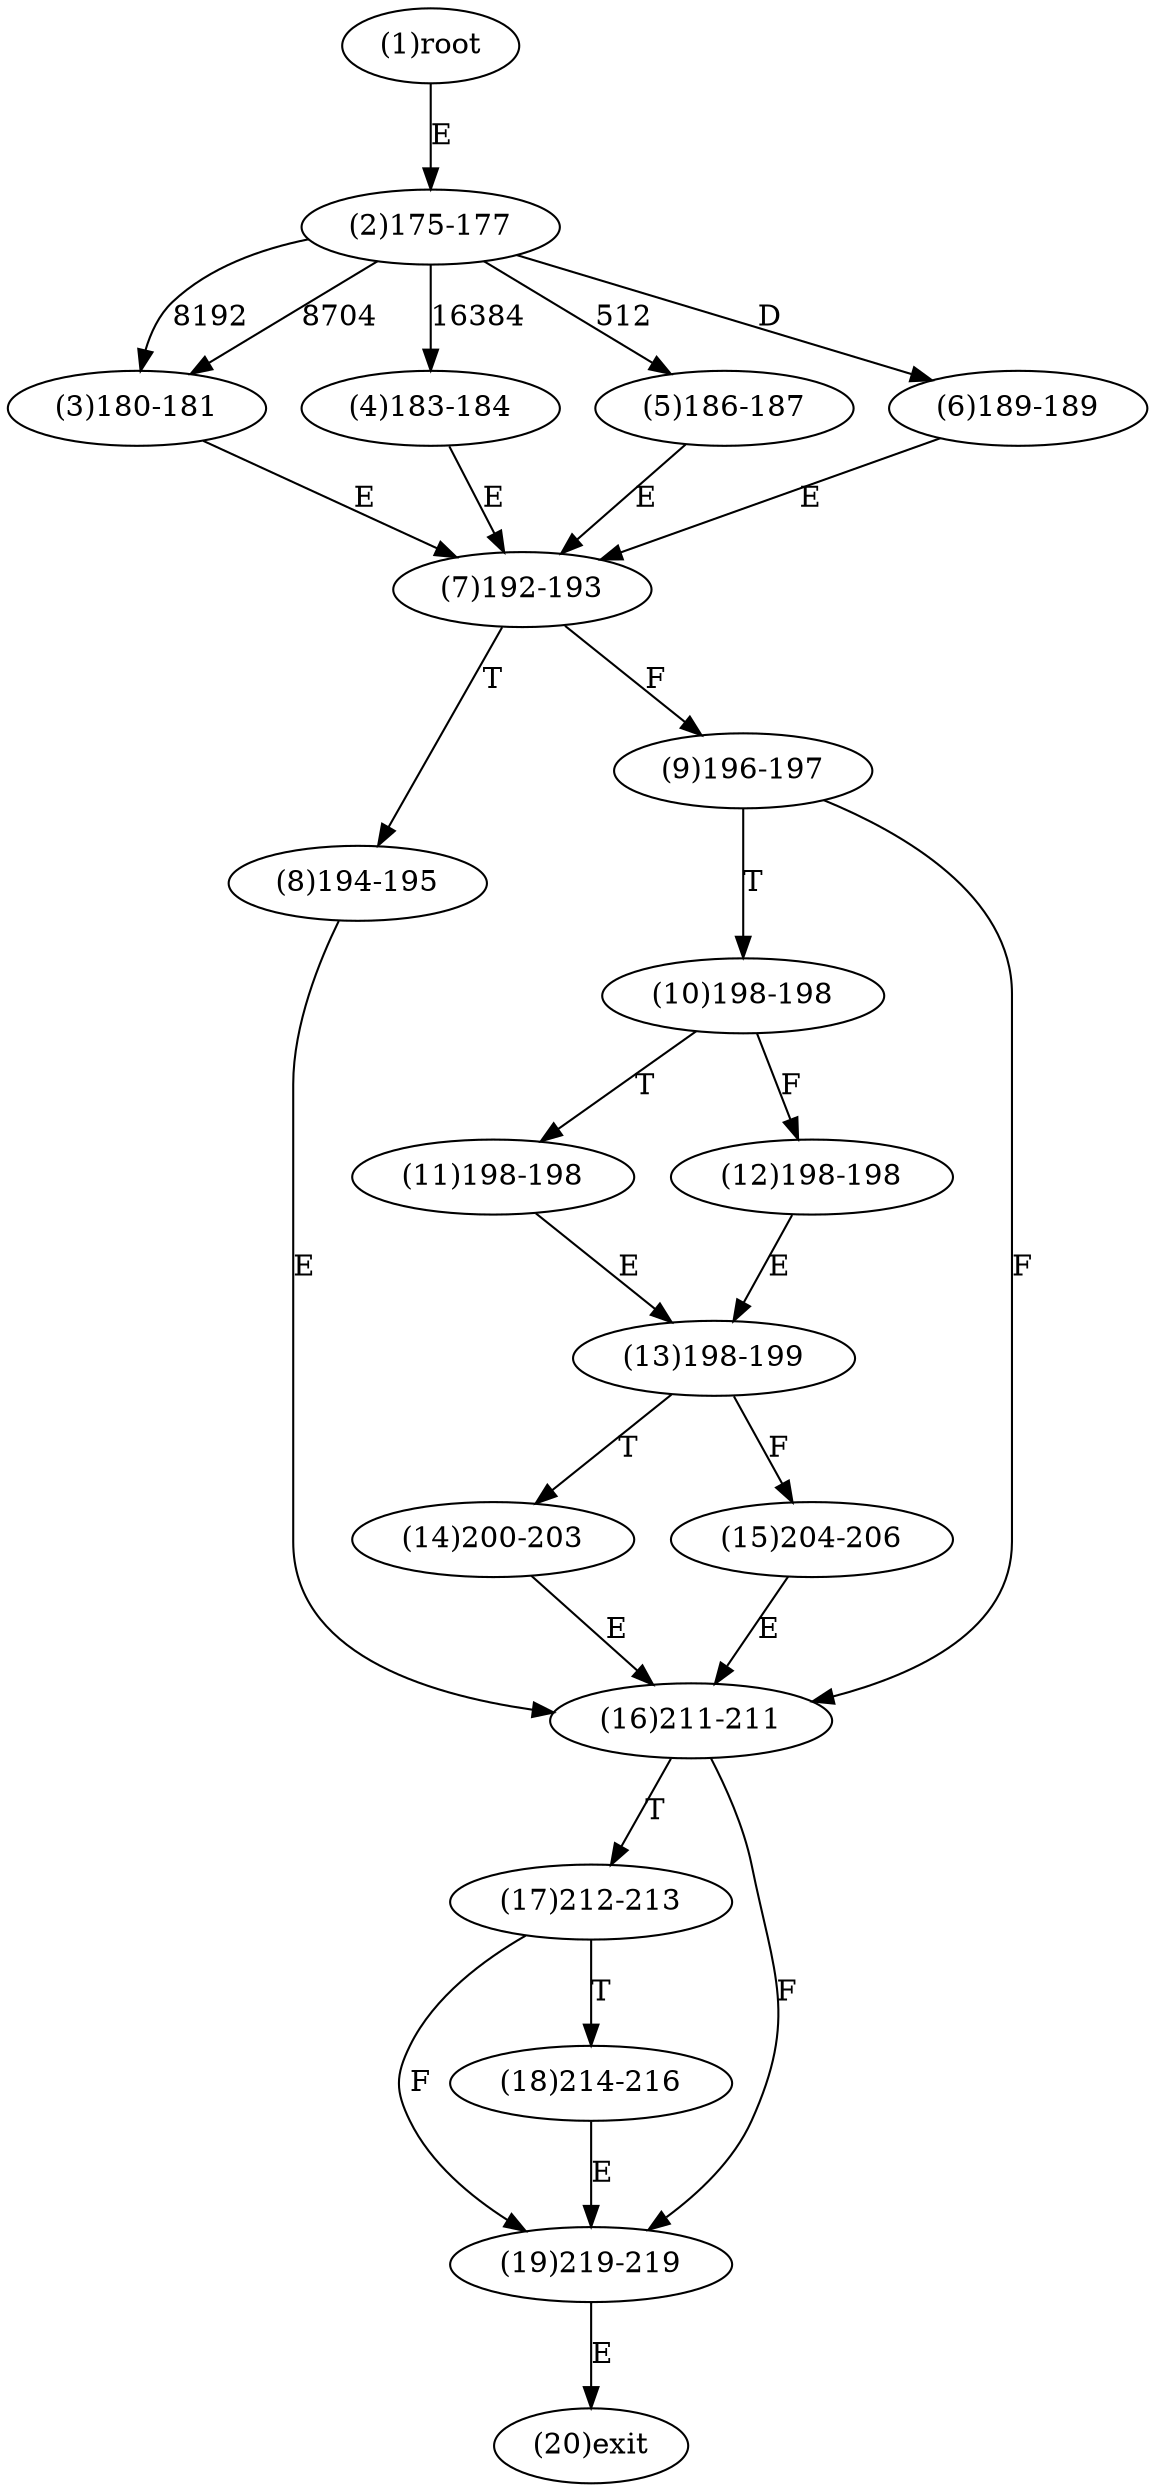 digraph "" { 
1[ label="(1)root"];
2[ label="(2)175-177"];
3[ label="(3)180-181"];
4[ label="(4)183-184"];
5[ label="(5)186-187"];
6[ label="(6)189-189"];
7[ label="(7)192-193"];
8[ label="(8)194-195"];
9[ label="(9)196-197"];
10[ label="(10)198-198"];
11[ label="(11)198-198"];
12[ label="(12)198-198"];
13[ label="(13)198-199"];
14[ label="(14)200-203"];
15[ label="(15)204-206"];
17[ label="(17)212-213"];
16[ label="(16)211-211"];
19[ label="(19)219-219"];
18[ label="(18)214-216"];
20[ label="(20)exit"];
1->2[ label="E"];
2->5[ label="512"];
2->3[ label="8192"];
2->3[ label="8704"];
2->4[ label="16384"];
2->6[ label="D"];
3->7[ label="E"];
4->7[ label="E"];
5->7[ label="E"];
6->7[ label="E"];
7->9[ label="F"];
7->8[ label="T"];
8->16[ label="E"];
9->16[ label="F"];
9->10[ label="T"];
10->12[ label="F"];
10->11[ label="T"];
11->13[ label="E"];
12->13[ label="E"];
13->15[ label="F"];
13->14[ label="T"];
14->16[ label="E"];
15->16[ label="E"];
16->19[ label="F"];
16->17[ label="T"];
17->19[ label="F"];
17->18[ label="T"];
18->19[ label="E"];
19->20[ label="E"];
}